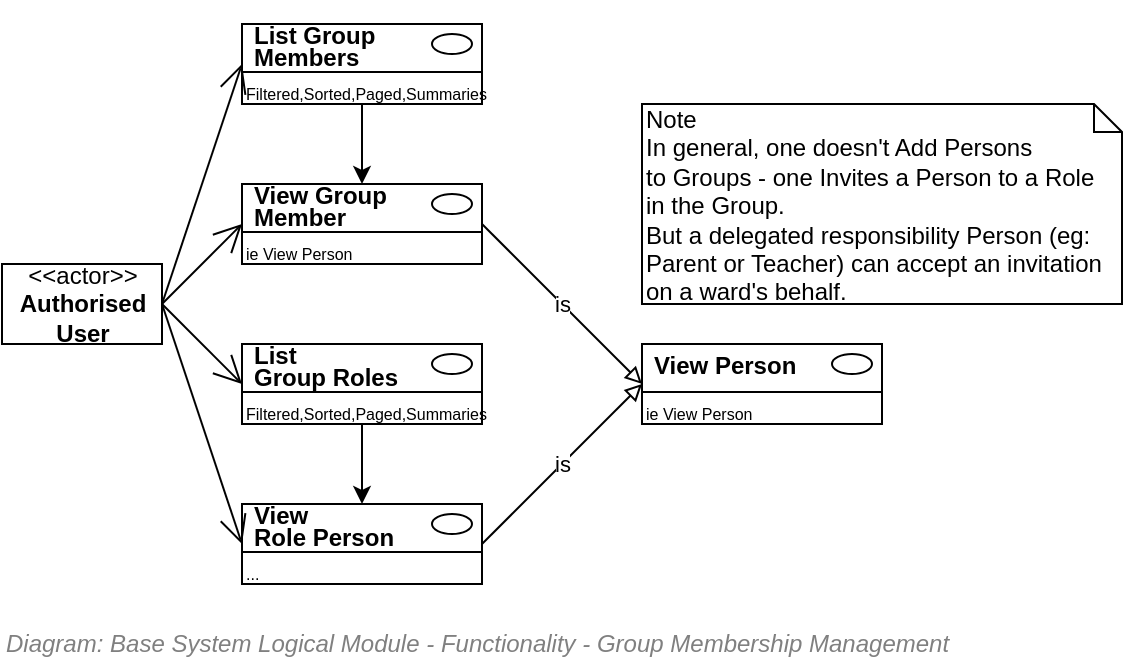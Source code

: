 <mxfile compressed="false" version="20.3.0" type="device">
  <diagram id="4bgXXZZWLKDrS-0fqXVA" name="Group Management">
    <mxGraphModel dx="539" dy="379" grid="1" gridSize="10" guides="1" tooltips="1" connect="1" arrows="1" fold="1" page="1" pageScale="1" pageWidth="827" pageHeight="1169" math="0" shadow="0">
      <root>
        <mxCell id="vj9NFNpsctyDdZJHX6hg-0" />
        <mxCell id="wERdTFQBSSwt_41Hwb2m-4" value="Diagram/Use Cases" parent="vj9NFNpsctyDdZJHX6hg-0" />
        <mxCell id="f7oh_EkDFGOVIX88EDKd-0" value="&amp;lt;&amp;lt;actor&amp;gt;&amp;gt;&lt;br&gt;&lt;b&gt;Authorised&lt;br&gt;User&lt;br&gt;&lt;/b&gt;" style="text;html=1;align=center;verticalAlign=middle;dashed=0;fillColor=#ffffff;strokeColor=#000000;" parent="wERdTFQBSSwt_41Hwb2m-4" vertex="1">
          <mxGeometry x="120" y="240" width="80" height="40" as="geometry" />
        </mxCell>
        <mxCell id="f7oh_EkDFGOVIX88EDKd-1" value="" style="fontStyle=1;align=left;verticalAlign=top;childLayout=stackLayout;horizontal=1;horizontalStack=0;resizeParent=1;resizeParentMax=0;resizeLast=0;marginBottom=0;" parent="wERdTFQBSSwt_41Hwb2m-4" vertex="1">
          <mxGeometry x="240" y="120" width="120" height="40" as="geometry" />
        </mxCell>
        <mxCell id="f7oh_EkDFGOVIX88EDKd-2" value="&lt;p style=&quot;line-height: 0.9;&quot;&gt;List Group&lt;br&gt;Members&lt;/p&gt;" style="html=1;align=left;spacingLeft=4;verticalAlign=middle;strokeColor=none;fillColor=none;fontStyle=1;spacingTop=2;" parent="f7oh_EkDFGOVIX88EDKd-1" vertex="1">
          <mxGeometry width="120" height="20" as="geometry" />
        </mxCell>
        <mxCell id="f7oh_EkDFGOVIX88EDKd-3" value="" style="shape=ellipse;" parent="f7oh_EkDFGOVIX88EDKd-2" vertex="1">
          <mxGeometry x="1" width="20" height="10" relative="1" as="geometry">
            <mxPoint x="-25" y="5" as="offset" />
          </mxGeometry>
        </mxCell>
        <mxCell id="f7oh_EkDFGOVIX88EDKd-4" value="" style="line;strokeWidth=1;fillColor=none;align=left;verticalAlign=middle;spacingTop=-1;spacingLeft=3;spacingRight=3;rotatable=0;labelPosition=right;points=[];portConstraint=eastwest;" parent="f7oh_EkDFGOVIX88EDKd-1" vertex="1">
          <mxGeometry y="20" width="120" height="8" as="geometry" />
        </mxCell>
        <mxCell id="f7oh_EkDFGOVIX88EDKd-5" value="Filtered,Sorted,Paged,Summaries" style="html=1;align=left;spacingLeft=4;verticalAlign=top;strokeColor=none;fillColor=none;fontSize=8;spacing=-2;" parent="f7oh_EkDFGOVIX88EDKd-1" vertex="1">
          <mxGeometry y="28" width="120" height="12" as="geometry" />
        </mxCell>
        <mxCell id="f7oh_EkDFGOVIX88EDKd-6" value="" style="endArrow=open;endFill=1;endSize=12;html=1;strokeColor=#000000;fontSize=12;entryX=0;entryY=1;entryDx=0;entryDy=0;exitX=1;exitY=0.5;exitDx=0;exitDy=0;" parent="wERdTFQBSSwt_41Hwb2m-4" source="f7oh_EkDFGOVIX88EDKd-0" target="f7oh_EkDFGOVIX88EDKd-2" edge="1">
          <mxGeometry width="160" relative="1" as="geometry">
            <mxPoint x="200" y="260" as="sourcePoint" />
            <mxPoint x="250.0" y="310" as="targetPoint" />
          </mxGeometry>
        </mxCell>
        <mxCell id="f7oh_EkDFGOVIX88EDKd-14" value="" style="fontStyle=1;align=left;verticalAlign=top;childLayout=stackLayout;horizontal=1;horizontalStack=0;resizeParent=1;resizeParentMax=0;resizeLast=0;marginBottom=0;" parent="wERdTFQBSSwt_41Hwb2m-4" vertex="1">
          <mxGeometry x="240" y="200" width="120" height="40" as="geometry" />
        </mxCell>
        <mxCell id="f7oh_EkDFGOVIX88EDKd-15" value="&lt;p style=&quot;line-height: 0.9;&quot;&gt;View Group&lt;br&gt;Member&lt;/p&gt;" style="html=1;align=left;spacingLeft=4;verticalAlign=middle;strokeColor=none;fillColor=none;fontStyle=1;spacingTop=2;" parent="f7oh_EkDFGOVIX88EDKd-14" vertex="1">
          <mxGeometry width="120" height="20" as="geometry" />
        </mxCell>
        <mxCell id="f7oh_EkDFGOVIX88EDKd-16" value="" style="shape=ellipse;" parent="f7oh_EkDFGOVIX88EDKd-15" vertex="1">
          <mxGeometry x="1" width="20" height="10" relative="1" as="geometry">
            <mxPoint x="-25" y="5" as="offset" />
          </mxGeometry>
        </mxCell>
        <mxCell id="f7oh_EkDFGOVIX88EDKd-17" value="" style="line;strokeWidth=1;fillColor=none;align=left;verticalAlign=middle;spacingTop=-1;spacingLeft=3;spacingRight=3;rotatable=0;labelPosition=right;points=[];portConstraint=eastwest;" parent="f7oh_EkDFGOVIX88EDKd-14" vertex="1">
          <mxGeometry y="20" width="120" height="8" as="geometry" />
        </mxCell>
        <mxCell id="f7oh_EkDFGOVIX88EDKd-18" value="ie View Person" style="html=1;align=left;spacingLeft=4;verticalAlign=top;strokeColor=none;fillColor=none;fontSize=8;spacing=-2;" parent="f7oh_EkDFGOVIX88EDKd-14" vertex="1">
          <mxGeometry y="28" width="120" height="12" as="geometry" />
        </mxCell>
        <mxCell id="f7oh_EkDFGOVIX88EDKd-19" value="" style="fontStyle=1;align=left;verticalAlign=top;childLayout=stackLayout;horizontal=1;horizontalStack=0;resizeParent=1;resizeParentMax=0;resizeLast=0;marginBottom=0;" parent="wERdTFQBSSwt_41Hwb2m-4" vertex="1">
          <mxGeometry x="240" y="280" width="120" height="40" as="geometry" />
        </mxCell>
        <mxCell id="f7oh_EkDFGOVIX88EDKd-20" value="&lt;p style=&quot;line-height: 0.9;&quot;&gt;List &lt;br&gt;Group Roles&lt;/p&gt;" style="html=1;align=left;spacingLeft=4;verticalAlign=middle;strokeColor=none;fillColor=none;fontStyle=1;spacingTop=2;" parent="f7oh_EkDFGOVIX88EDKd-19" vertex="1">
          <mxGeometry width="120" height="20" as="geometry" />
        </mxCell>
        <mxCell id="f7oh_EkDFGOVIX88EDKd-21" value="" style="shape=ellipse;" parent="f7oh_EkDFGOVIX88EDKd-20" vertex="1">
          <mxGeometry x="1" width="20" height="10" relative="1" as="geometry">
            <mxPoint x="-25" y="5" as="offset" />
          </mxGeometry>
        </mxCell>
        <mxCell id="f7oh_EkDFGOVIX88EDKd-22" value="" style="line;strokeWidth=1;fillColor=none;align=left;verticalAlign=middle;spacingTop=-1;spacingLeft=3;spacingRight=3;rotatable=0;labelPosition=right;points=[];portConstraint=eastwest;" parent="f7oh_EkDFGOVIX88EDKd-19" vertex="1">
          <mxGeometry y="20" width="120" height="8" as="geometry" />
        </mxCell>
        <mxCell id="f7oh_EkDFGOVIX88EDKd-23" value="Filtered,Sorted,Paged,Summaries" style="html=1;align=left;spacingLeft=4;verticalAlign=top;strokeColor=none;fillColor=none;fontSize=8;spacing=-2;" parent="f7oh_EkDFGOVIX88EDKd-19" vertex="1">
          <mxGeometry y="28" width="120" height="12" as="geometry" />
        </mxCell>
        <mxCell id="f7oh_EkDFGOVIX88EDKd-24" value="" style="endArrow=open;endFill=1;endSize=12;html=1;strokeColor=#000000;fontSize=12;entryX=0;entryY=1;entryDx=0;entryDy=0;exitX=1;exitY=0.5;exitDx=0;exitDy=0;" parent="wERdTFQBSSwt_41Hwb2m-4" source="f7oh_EkDFGOVIX88EDKd-0" target="f7oh_EkDFGOVIX88EDKd-15" edge="1">
          <mxGeometry width="160" relative="1" as="geometry">
            <mxPoint x="210" y="310" as="sourcePoint" />
            <mxPoint x="250" y="230" as="targetPoint" />
          </mxGeometry>
        </mxCell>
        <mxCell id="f7oh_EkDFGOVIX88EDKd-25" value="" style="endArrow=open;endFill=1;endSize=12;html=1;strokeColor=#000000;fontSize=12;entryX=0;entryY=1;entryDx=0;entryDy=0;exitX=1;exitY=0.5;exitDx=0;exitDy=0;" parent="wERdTFQBSSwt_41Hwb2m-4" source="f7oh_EkDFGOVIX88EDKd-0" target="f7oh_EkDFGOVIX88EDKd-20" edge="1">
          <mxGeometry width="160" relative="1" as="geometry">
            <mxPoint x="200" y="300" as="sourcePoint" />
            <mxPoint x="200" y="390" as="targetPoint" />
          </mxGeometry>
        </mxCell>
        <mxCell id="PINw93PATPmj0uGUlSGV-0" value="" style="fontStyle=1;align=left;verticalAlign=top;childLayout=stackLayout;horizontal=1;horizontalStack=0;resizeParent=1;resizeParentMax=0;resizeLast=0;marginBottom=0;" parent="wERdTFQBSSwt_41Hwb2m-4" vertex="1">
          <mxGeometry x="240" y="360" width="120" height="40" as="geometry" />
        </mxCell>
        <mxCell id="PINw93PATPmj0uGUlSGV-1" value="&lt;p style=&quot;line-height: 0.9;&quot;&gt;View &lt;br&gt;Role Person&lt;/p&gt;" style="html=1;align=left;spacingLeft=4;verticalAlign=middle;strokeColor=none;fillColor=none;fontStyle=1;spacingTop=2;" parent="PINw93PATPmj0uGUlSGV-0" vertex="1">
          <mxGeometry width="120" height="20" as="geometry" />
        </mxCell>
        <mxCell id="PINw93PATPmj0uGUlSGV-2" value="" style="shape=ellipse;" parent="PINw93PATPmj0uGUlSGV-1" vertex="1">
          <mxGeometry x="1" width="20" height="10" relative="1" as="geometry">
            <mxPoint x="-25" y="5" as="offset" />
          </mxGeometry>
        </mxCell>
        <mxCell id="PINw93PATPmj0uGUlSGV-3" value="" style="line;strokeWidth=1;fillColor=none;align=left;verticalAlign=middle;spacingTop=-1;spacingLeft=3;spacingRight=3;rotatable=0;labelPosition=right;points=[];portConstraint=eastwest;" parent="PINw93PATPmj0uGUlSGV-0" vertex="1">
          <mxGeometry y="20" width="120" height="8" as="geometry" />
        </mxCell>
        <mxCell id="PINw93PATPmj0uGUlSGV-4" value="..." style="html=1;align=left;spacingLeft=4;verticalAlign=top;strokeColor=none;fillColor=none;fontSize=8;spacing=-2;" parent="PINw93PATPmj0uGUlSGV-0" vertex="1">
          <mxGeometry y="28" width="120" height="12" as="geometry" />
        </mxCell>
        <mxCell id="PINw93PATPmj0uGUlSGV-5" value="Note&lt;br&gt;In general, one doesn&#39;t Add Persons&lt;br&gt;to Groups - one Invites a&amp;nbsp;Person to a Role&lt;br&gt;in the Group. &lt;br&gt;But a delegated responsibility Person (eg: Parent or Teacher) can accept an invitation&lt;br&gt;on a ward&#39;s behalf.&amp;nbsp;" style="shape=note;whiteSpace=wrap;html=1;size=14;verticalAlign=top;align=left;spacingTop=-6;strokeWidth=1;fillColor=none;fontSize=12;" parent="wERdTFQBSSwt_41Hwb2m-4" vertex="1">
          <mxGeometry x="440" y="160" width="240" height="100" as="geometry" />
        </mxCell>
        <mxCell id="PINw93PATPmj0uGUlSGV-6" value="" style="endArrow=open;endFill=1;endSize=12;html=1;strokeColor=#000000;fontSize=12;entryX=0;entryY=1;entryDx=0;entryDy=0;exitX=1;exitY=0.5;exitDx=0;exitDy=0;" parent="wERdTFQBSSwt_41Hwb2m-4" source="f7oh_EkDFGOVIX88EDKd-0" target="PINw93PATPmj0uGUlSGV-1" edge="1">
          <mxGeometry width="160" relative="1" as="geometry">
            <mxPoint x="210" y="330" as="sourcePoint" />
            <mxPoint x="250" y="330" as="targetPoint" />
          </mxGeometry>
        </mxCell>
        <mxCell id="PINw93PATPmj0uGUlSGV-7" style="edgeStyle=orthogonalEdgeStyle;rounded=0;orthogonalLoop=1;jettySize=auto;html=1;entryX=0.5;entryY=0;entryDx=0;entryDy=0;" parent="wERdTFQBSSwt_41Hwb2m-4" source="f7oh_EkDFGOVIX88EDKd-5" target="f7oh_EkDFGOVIX88EDKd-15" edge="1">
          <mxGeometry relative="1" as="geometry" />
        </mxCell>
        <mxCell id="83SIEyDUWd3lB2kXbmvs-0" style="edgeStyle=orthogonalEdgeStyle;rounded=0;orthogonalLoop=1;jettySize=auto;html=1;entryX=0.5;entryY=0;entryDx=0;entryDy=0;" edge="1" parent="wERdTFQBSSwt_41Hwb2m-4" source="f7oh_EkDFGOVIX88EDKd-23" target="PINw93PATPmj0uGUlSGV-1">
          <mxGeometry relative="1" as="geometry" />
        </mxCell>
        <mxCell id="83SIEyDUWd3lB2kXbmvs-1" value="" style="fontStyle=1;align=left;verticalAlign=top;childLayout=stackLayout;horizontal=1;horizontalStack=0;resizeParent=1;resizeParentMax=0;resizeLast=0;marginBottom=0;" vertex="1" parent="wERdTFQBSSwt_41Hwb2m-4">
          <mxGeometry x="440" y="280" width="120" height="40" as="geometry" />
        </mxCell>
        <mxCell id="83SIEyDUWd3lB2kXbmvs-2" value="&lt;p style=&quot;line-height: 0.9;&quot;&gt;View Person&lt;/p&gt;" style="html=1;align=left;spacingLeft=4;verticalAlign=middle;strokeColor=none;fillColor=none;fontStyle=1;spacingTop=2;" vertex="1" parent="83SIEyDUWd3lB2kXbmvs-1">
          <mxGeometry width="120" height="20" as="geometry" />
        </mxCell>
        <mxCell id="83SIEyDUWd3lB2kXbmvs-3" value="" style="shape=ellipse;" vertex="1" parent="83SIEyDUWd3lB2kXbmvs-2">
          <mxGeometry x="1" width="20" height="10" relative="1" as="geometry">
            <mxPoint x="-25" y="5" as="offset" />
          </mxGeometry>
        </mxCell>
        <mxCell id="83SIEyDUWd3lB2kXbmvs-4" value="" style="line;strokeWidth=1;fillColor=none;align=left;verticalAlign=middle;spacingTop=-1;spacingLeft=3;spacingRight=3;rotatable=0;labelPosition=right;points=[];portConstraint=eastwest;" vertex="1" parent="83SIEyDUWd3lB2kXbmvs-1">
          <mxGeometry y="20" width="120" height="8" as="geometry" />
        </mxCell>
        <mxCell id="83SIEyDUWd3lB2kXbmvs-5" value="ie View Person" style="html=1;align=left;spacingLeft=4;verticalAlign=top;strokeColor=none;fillColor=none;fontSize=8;spacing=-2;" vertex="1" parent="83SIEyDUWd3lB2kXbmvs-1">
          <mxGeometry y="28" width="120" height="12" as="geometry" />
        </mxCell>
        <mxCell id="83SIEyDUWd3lB2kXbmvs-7" value="is" style="rounded=0;orthogonalLoop=1;jettySize=auto;html=1;entryX=0;entryY=0;entryDx=0;entryDy=0;entryPerimeter=0;endArrow=block;endFill=0;exitX=1;exitY=1;exitDx=0;exitDy=0;" edge="1" parent="wERdTFQBSSwt_41Hwb2m-4" source="f7oh_EkDFGOVIX88EDKd-15" target="83SIEyDUWd3lB2kXbmvs-4">
          <mxGeometry relative="1" as="geometry" />
        </mxCell>
        <mxCell id="83SIEyDUWd3lB2kXbmvs-8" value="is" style="edgeStyle=none;rounded=0;orthogonalLoop=1;jettySize=auto;html=1;exitX=1;exitY=1;exitDx=0;exitDy=0;endArrow=block;endFill=0;entryX=0;entryY=1;entryDx=0;entryDy=0;" edge="1" parent="wERdTFQBSSwt_41Hwb2m-4" source="PINw93PATPmj0uGUlSGV-1" target="83SIEyDUWd3lB2kXbmvs-2">
          <mxGeometry relative="1" as="geometry">
            <mxPoint x="440" y="260" as="targetPoint" />
          </mxGeometry>
        </mxCell>
        <mxCell id="gRzEKIzDPof4qPkzU5pQ-1" value="Title/Diagram" parent="vj9NFNpsctyDdZJHX6hg-0" />
        <mxCell id="gRzEKIzDPof4qPkzU5pQ-0" value="&lt;font style=&quot;font-size: 12px&quot;&gt;&lt;span style=&quot;font-size: 12px&quot;&gt;Diagram: Base System Logical Module -&amp;nbsp;&lt;/span&gt;&lt;span style=&quot;font-size: 12px&quot;&gt;Functionality - Group Membership Management&lt;br&gt;&lt;/span&gt;&lt;/font&gt;" style="text;strokeColor=none;fillColor=none;html=1;fontSize=12;fontStyle=2;verticalAlign=middle;align=left;shadow=0;glass=0;comic=0;opacity=30;fontColor=#808080;" parent="gRzEKIzDPof4qPkzU5pQ-1" vertex="1">
          <mxGeometry x="120" y="420" width="520" height="20" as="geometry" />
        </mxCell>
        <mxCell id="tL2itmjlvSeu3DFbBuZW-0" value="About" parent="vj9NFNpsctyDdZJHX6hg-0" />
      </root>
    </mxGraphModel>
  </diagram>
</mxfile>
